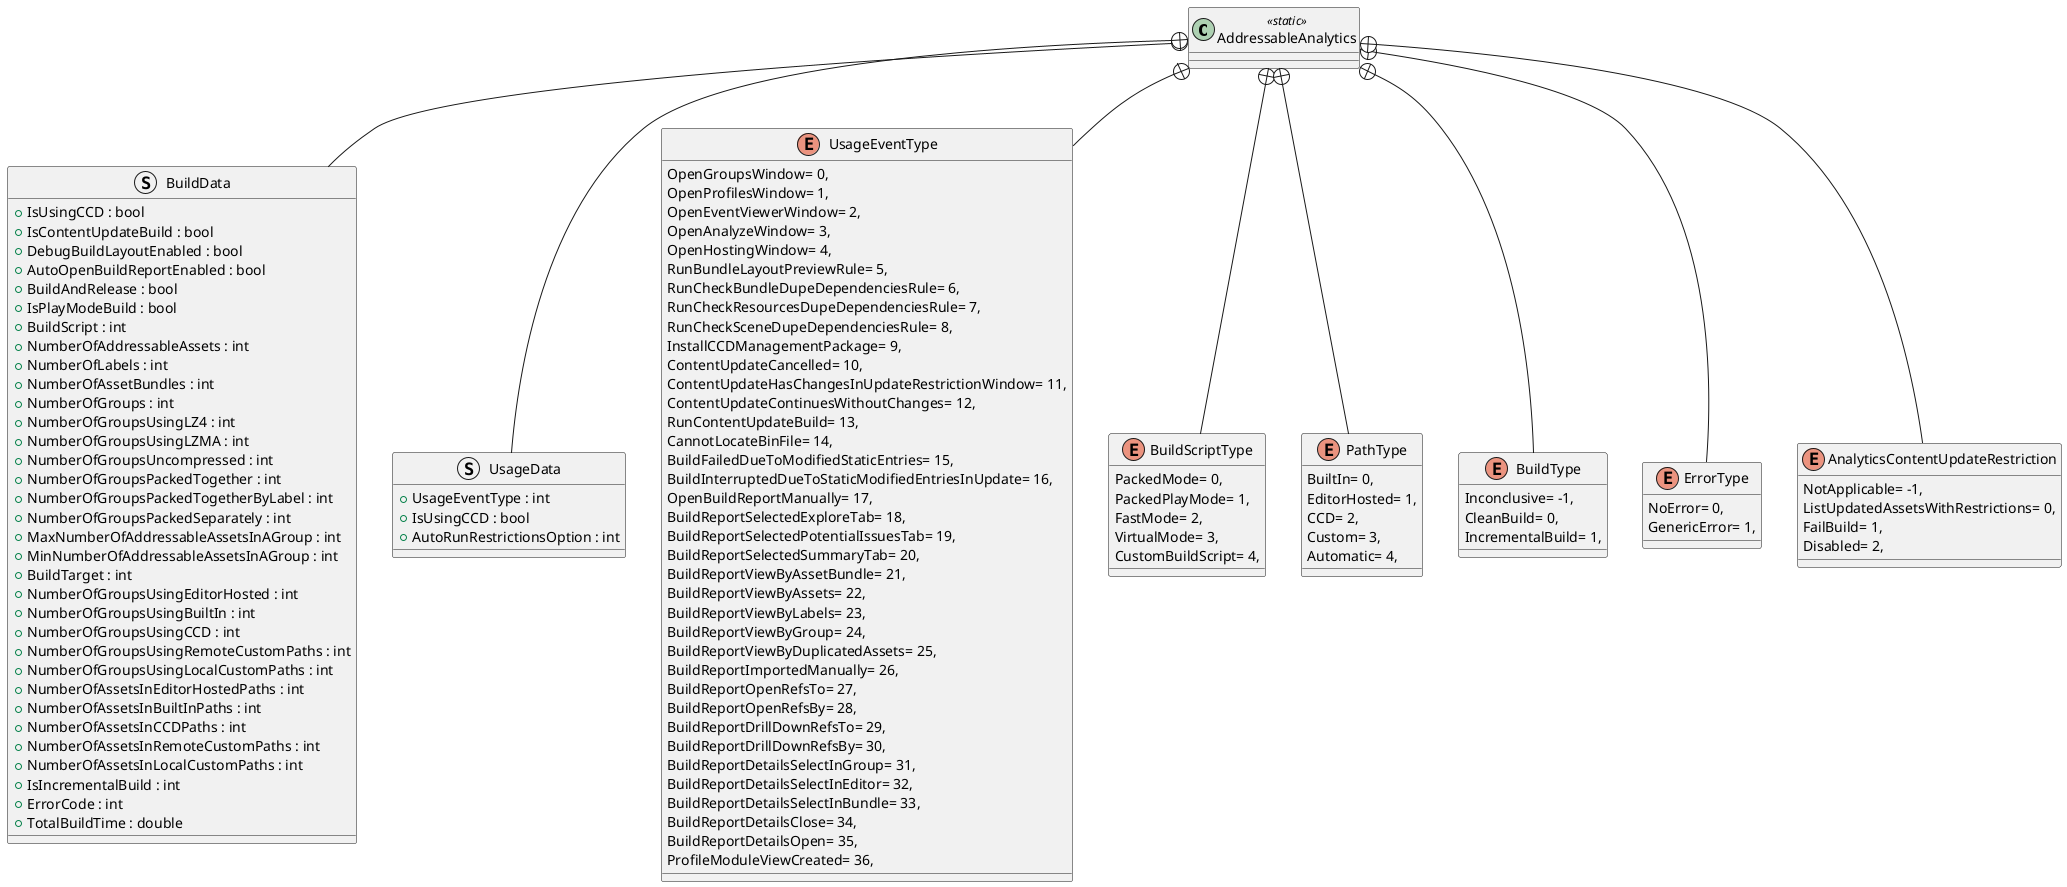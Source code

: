 @startuml
class AddressableAnalytics <<static>> {
}
struct BuildData {
    + IsUsingCCD : bool
    + IsContentUpdateBuild : bool
    + DebugBuildLayoutEnabled : bool
    + AutoOpenBuildReportEnabled : bool
    + BuildAndRelease : bool
    + IsPlayModeBuild : bool
    + BuildScript : int
    + NumberOfAddressableAssets : int
    + NumberOfLabels : int
    + NumberOfAssetBundles : int
    + NumberOfGroups : int
    + NumberOfGroupsUsingLZ4 : int
    + NumberOfGroupsUsingLZMA : int
    + NumberOfGroupsUncompressed : int
    + NumberOfGroupsPackedTogether : int
    + NumberOfGroupsPackedTogetherByLabel : int
    + NumberOfGroupsPackedSeparately : int
    + MaxNumberOfAddressableAssetsInAGroup : int
    + MinNumberOfAddressableAssetsInAGroup : int
    + BuildTarget : int
    + NumberOfGroupsUsingEditorHosted : int
    + NumberOfGroupsUsingBuiltIn : int
    + NumberOfGroupsUsingCCD : int
    + NumberOfGroupsUsingRemoteCustomPaths : int
    + NumberOfGroupsUsingLocalCustomPaths : int
    + NumberOfAssetsInEditorHostedPaths : int
    + NumberOfAssetsInBuiltInPaths : int
    + NumberOfAssetsInCCDPaths : int
    + NumberOfAssetsInRemoteCustomPaths : int
    + NumberOfAssetsInLocalCustomPaths : int
    + IsIncrementalBuild : int
    + ErrorCode : int
    + TotalBuildTime : double
}
struct UsageData {
    + UsageEventType : int
    + IsUsingCCD : bool
    + AutoRunRestrictionsOption : int
}
enum UsageEventType {
    OpenGroupsWindow= 0,
    OpenProfilesWindow= 1,
    OpenEventViewerWindow= 2,
    OpenAnalyzeWindow= 3,
    OpenHostingWindow= 4,
    RunBundleLayoutPreviewRule= 5,
    RunCheckBundleDupeDependenciesRule= 6,
    RunCheckResourcesDupeDependenciesRule= 7,
    RunCheckSceneDupeDependenciesRule= 8,
    InstallCCDManagementPackage= 9,
    ContentUpdateCancelled= 10,
    ContentUpdateHasChangesInUpdateRestrictionWindow= 11,
    ContentUpdateContinuesWithoutChanges= 12,
    RunContentUpdateBuild= 13,
    CannotLocateBinFile= 14,
    BuildFailedDueToModifiedStaticEntries= 15,
    BuildInterruptedDueToStaticModifiedEntriesInUpdate= 16,
    OpenBuildReportManually= 17,
    BuildReportSelectedExploreTab= 18,
    BuildReportSelectedPotentialIssuesTab= 19,
    BuildReportSelectedSummaryTab= 20,
    BuildReportViewByAssetBundle= 21,
    BuildReportViewByAssets= 22,
    BuildReportViewByLabels= 23,
    BuildReportViewByGroup= 24,
    BuildReportViewByDuplicatedAssets= 25,
    BuildReportImportedManually= 26,
    BuildReportOpenRefsTo= 27,
    BuildReportOpenRefsBy= 28,
    BuildReportDrillDownRefsTo= 29,
    BuildReportDrillDownRefsBy= 30,
    BuildReportDetailsSelectInGroup= 31,
    BuildReportDetailsSelectInEditor= 32,
    BuildReportDetailsSelectInBundle= 33,
    BuildReportDetailsClose= 34,
    BuildReportDetailsOpen= 35,
    ProfileModuleViewCreated= 36,
}
enum BuildScriptType {
    PackedMode= 0,
    PackedPlayMode= 1,
    FastMode= 2,
    VirtualMode= 3,
    CustomBuildScript= 4,
}
enum PathType {
    BuiltIn= 0,
    EditorHosted= 1,
    CCD= 2,
    Custom= 3,
    Automatic= 4,
}
enum BuildType {
    Inconclusive= -1,
    CleanBuild= 0,
    IncrementalBuild= 1,
}
enum ErrorType {
    NoError= 0,
    GenericError= 1,
}
enum AnalyticsContentUpdateRestriction {
    NotApplicable= -1,
    ListUpdatedAssetsWithRestrictions= 0,
    FailBuild= 1,
    Disabled= 2,
}
AddressableAnalytics +-- BuildData
AddressableAnalytics +-- UsageData
AddressableAnalytics +-- UsageEventType
AddressableAnalytics +-- BuildScriptType
AddressableAnalytics +-- PathType
AddressableAnalytics +-- BuildType
AddressableAnalytics +-- ErrorType
AddressableAnalytics +-- AnalyticsContentUpdateRestriction
@enduml
